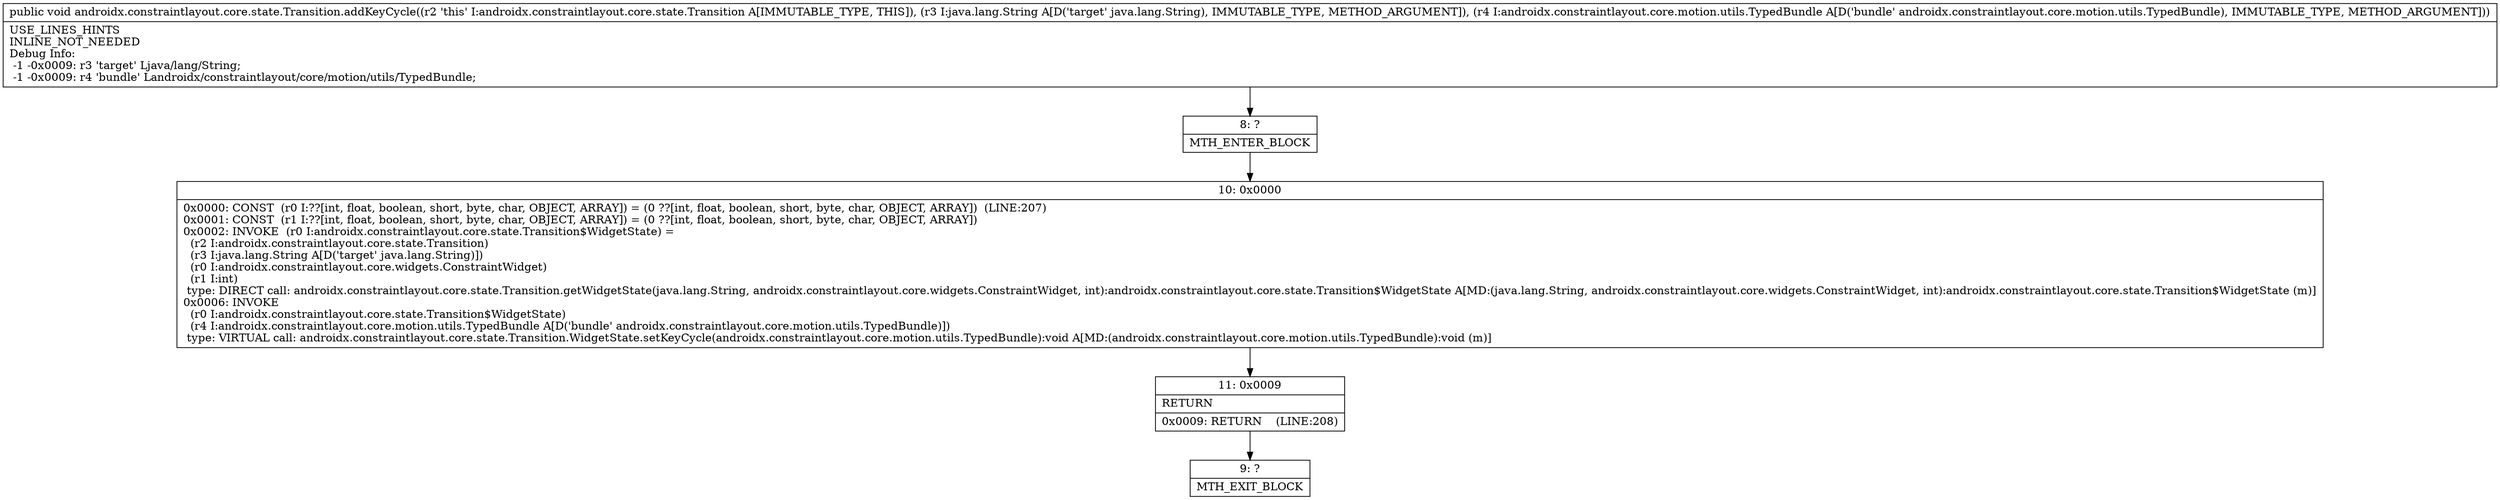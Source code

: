 digraph "CFG forandroidx.constraintlayout.core.state.Transition.addKeyCycle(Ljava\/lang\/String;Landroidx\/constraintlayout\/core\/motion\/utils\/TypedBundle;)V" {
Node_8 [shape=record,label="{8\:\ ?|MTH_ENTER_BLOCK\l}"];
Node_10 [shape=record,label="{10\:\ 0x0000|0x0000: CONST  (r0 I:??[int, float, boolean, short, byte, char, OBJECT, ARRAY]) = (0 ??[int, float, boolean, short, byte, char, OBJECT, ARRAY])  (LINE:207)\l0x0001: CONST  (r1 I:??[int, float, boolean, short, byte, char, OBJECT, ARRAY]) = (0 ??[int, float, boolean, short, byte, char, OBJECT, ARRAY]) \l0x0002: INVOKE  (r0 I:androidx.constraintlayout.core.state.Transition$WidgetState) = \l  (r2 I:androidx.constraintlayout.core.state.Transition)\l  (r3 I:java.lang.String A[D('target' java.lang.String)])\l  (r0 I:androidx.constraintlayout.core.widgets.ConstraintWidget)\l  (r1 I:int)\l type: DIRECT call: androidx.constraintlayout.core.state.Transition.getWidgetState(java.lang.String, androidx.constraintlayout.core.widgets.ConstraintWidget, int):androidx.constraintlayout.core.state.Transition$WidgetState A[MD:(java.lang.String, androidx.constraintlayout.core.widgets.ConstraintWidget, int):androidx.constraintlayout.core.state.Transition$WidgetState (m)]\l0x0006: INVOKE  \l  (r0 I:androidx.constraintlayout.core.state.Transition$WidgetState)\l  (r4 I:androidx.constraintlayout.core.motion.utils.TypedBundle A[D('bundle' androidx.constraintlayout.core.motion.utils.TypedBundle)])\l type: VIRTUAL call: androidx.constraintlayout.core.state.Transition.WidgetState.setKeyCycle(androidx.constraintlayout.core.motion.utils.TypedBundle):void A[MD:(androidx.constraintlayout.core.motion.utils.TypedBundle):void (m)]\l}"];
Node_11 [shape=record,label="{11\:\ 0x0009|RETURN\l|0x0009: RETURN    (LINE:208)\l}"];
Node_9 [shape=record,label="{9\:\ ?|MTH_EXIT_BLOCK\l}"];
MethodNode[shape=record,label="{public void androidx.constraintlayout.core.state.Transition.addKeyCycle((r2 'this' I:androidx.constraintlayout.core.state.Transition A[IMMUTABLE_TYPE, THIS]), (r3 I:java.lang.String A[D('target' java.lang.String), IMMUTABLE_TYPE, METHOD_ARGUMENT]), (r4 I:androidx.constraintlayout.core.motion.utils.TypedBundle A[D('bundle' androidx.constraintlayout.core.motion.utils.TypedBundle), IMMUTABLE_TYPE, METHOD_ARGUMENT]))  | USE_LINES_HINTS\lINLINE_NOT_NEEDED\lDebug Info:\l  \-1 \-0x0009: r3 'target' Ljava\/lang\/String;\l  \-1 \-0x0009: r4 'bundle' Landroidx\/constraintlayout\/core\/motion\/utils\/TypedBundle;\l}"];
MethodNode -> Node_8;Node_8 -> Node_10;
Node_10 -> Node_11;
Node_11 -> Node_9;
}

